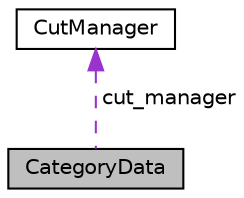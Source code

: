 digraph "CategoryData"
{
 // LATEX_PDF_SIZE
  edge [fontname="Helvetica",fontsize="10",labelfontname="Helvetica",labelfontsize="10"];
  node [fontname="Helvetica",fontsize="10",shape=record];
  Node1 [label="CategoryData",height=0.2,width=0.4,color="black", fillcolor="grey75", style="filled", fontcolor="black",tooltip=" "];
  Node2 -> Node1 [dir="back",color="darkorchid3",fontsize="10",style="dashed",label=" cut_manager" ,fontname="Helvetica"];
  Node2 [label="CutManager",height=0.2,width=0.4,color="black", fillcolor="white", style="filled",URL="$classCutManager.html",tooltip=" "];
}
